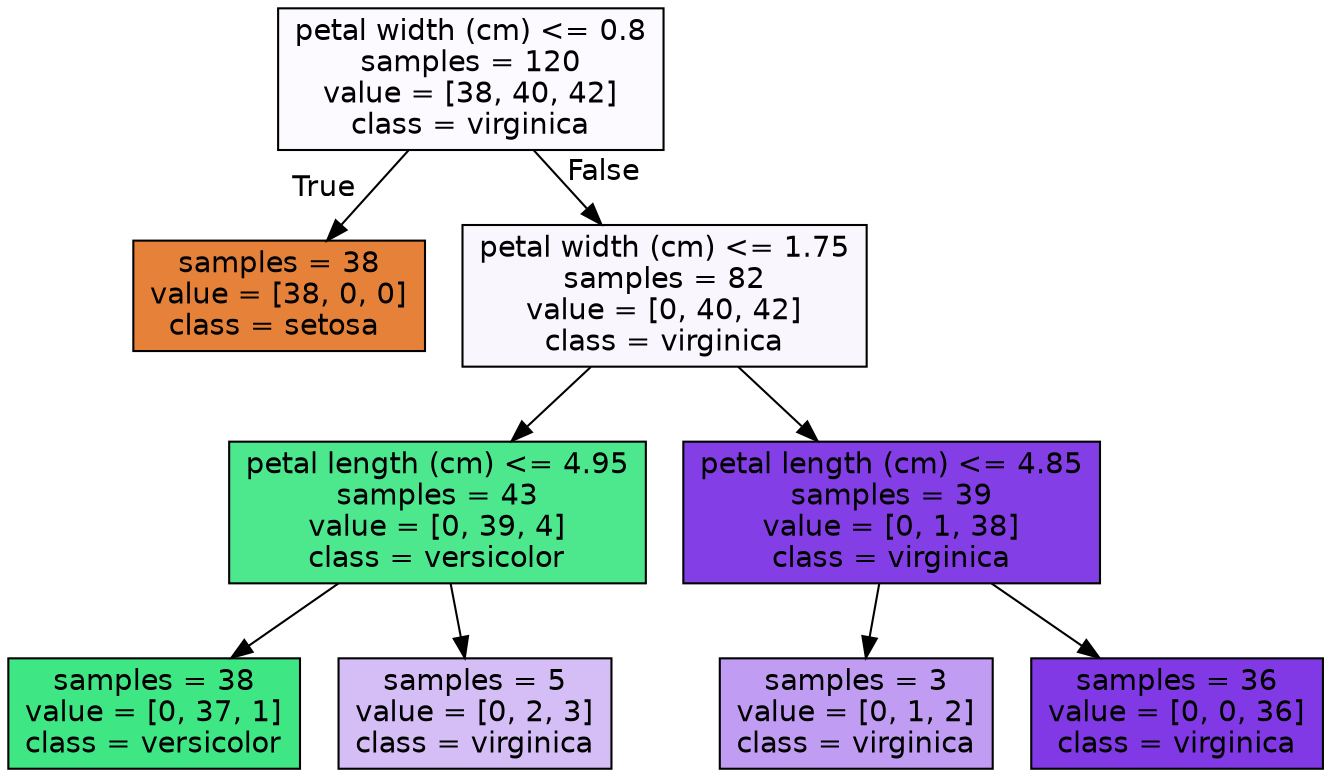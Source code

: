 digraph Tree {
node [shape=box, style="filled", color="black", fontname="helvetica"] ;
edge [fontname="helvetica"] ;
0 [label="petal width (cm) <= 0.8\nsamples = 120\nvalue = [38, 40, 42]\nclass = virginica", fillcolor="#fcfafe"] ;
1 [label="samples = 38\nvalue = [38, 0, 0]\nclass = setosa ", fillcolor="#e58139"] ;
0 -> 1 [labeldistance=2.5, labelangle=45, headlabel="True"] ;
2 [label="petal width (cm) <= 1.75\nsamples = 82\nvalue = [0, 40, 42]\nclass = virginica", fillcolor="#f9f6fe"] ;
0 -> 2 [labeldistance=2.5, labelangle=-45, headlabel="False"] ;
3 [label="petal length (cm) <= 4.95\nsamples = 43\nvalue = [0, 39, 4]\nclass = versicolor", fillcolor="#4de88e"] ;
2 -> 3 ;
4 [label="samples = 38\nvalue = [0, 37, 1]\nclass = versicolor", fillcolor="#3ee684"] ;
3 -> 4 ;
5 [label="samples = 5\nvalue = [0, 2, 3]\nclass = virginica", fillcolor="#d5bdf6"] ;
3 -> 5 ;
6 [label="petal length (cm) <= 4.85\nsamples = 39\nvalue = [0, 1, 38]\nclass = virginica", fillcolor="#843ee6"] ;
2 -> 6 ;
7 [label="samples = 3\nvalue = [0, 1, 2]\nclass = virginica", fillcolor="#c09cf2"] ;
6 -> 7 ;
8 [label="samples = 36\nvalue = [0, 0, 36]\nclass = virginica", fillcolor="#8139e5"] ;
6 -> 8 ;
}
